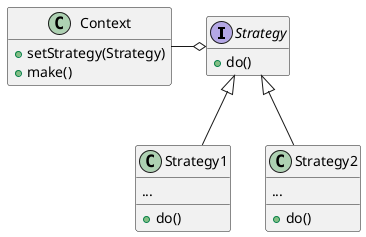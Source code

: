 @startuml
interface Strategy {
    +do()
}

class Strategy1 {
    ...
    +do()
}

class Strategy2 {
    ...
    +do()
}

class Context {
    +setStrategy(Strategy)
    +make()
}

Strategy1 -u-|> Strategy
Strategy2 -u-|> Strategy
Context -r-o Strategy

hide empty fields
@enduml
